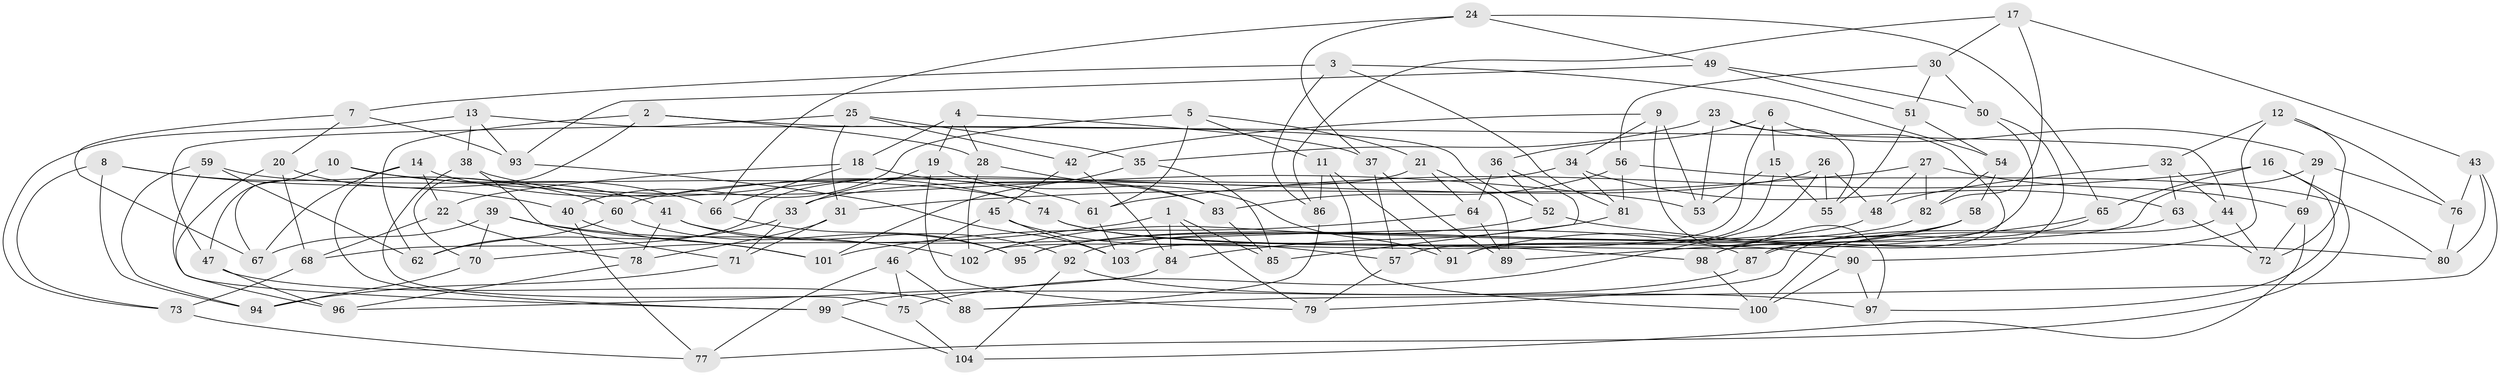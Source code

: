 // Generated by graph-tools (version 1.1) at 2025/16/03/09/25 04:16:30]
// undirected, 104 vertices, 208 edges
graph export_dot {
graph [start="1"]
  node [color=gray90,style=filled];
  1;
  2;
  3;
  4;
  5;
  6;
  7;
  8;
  9;
  10;
  11;
  12;
  13;
  14;
  15;
  16;
  17;
  18;
  19;
  20;
  21;
  22;
  23;
  24;
  25;
  26;
  27;
  28;
  29;
  30;
  31;
  32;
  33;
  34;
  35;
  36;
  37;
  38;
  39;
  40;
  41;
  42;
  43;
  44;
  45;
  46;
  47;
  48;
  49;
  50;
  51;
  52;
  53;
  54;
  55;
  56;
  57;
  58;
  59;
  60;
  61;
  62;
  63;
  64;
  65;
  66;
  67;
  68;
  69;
  70;
  71;
  72;
  73;
  74;
  75;
  76;
  77;
  78;
  79;
  80;
  81;
  82;
  83;
  84;
  85;
  86;
  87;
  88;
  89;
  90;
  91;
  92;
  93;
  94;
  95;
  96;
  97;
  98;
  99;
  100;
  101;
  102;
  103;
  104;
  1 -- 79;
  1 -- 85;
  1 -- 70;
  1 -- 84;
  2 -- 28;
  2 -- 62;
  2 -- 70;
  2 -- 44;
  3 -- 7;
  3 -- 81;
  3 -- 54;
  3 -- 86;
  4 -- 28;
  4 -- 18;
  4 -- 19;
  4 -- 37;
  5 -- 61;
  5 -- 40;
  5 -- 11;
  5 -- 21;
  6 -- 36;
  6 -- 102;
  6 -- 15;
  6 -- 98;
  7 -- 20;
  7 -- 93;
  7 -- 67;
  8 -- 94;
  8 -- 60;
  8 -- 73;
  8 -- 40;
  9 -- 97;
  9 -- 42;
  9 -- 53;
  9 -- 34;
  10 -- 67;
  10 -- 47;
  10 -- 66;
  10 -- 53;
  11 -- 91;
  11 -- 86;
  11 -- 100;
  12 -- 32;
  12 -- 76;
  12 -- 90;
  12 -- 72;
  13 -- 93;
  13 -- 38;
  13 -- 52;
  13 -- 73;
  14 -- 67;
  14 -- 74;
  14 -- 99;
  14 -- 22;
  15 -- 91;
  15 -- 55;
  15 -- 53;
  16 -- 61;
  16 -- 77;
  16 -- 65;
  16 -- 97;
  17 -- 86;
  17 -- 30;
  17 -- 82;
  17 -- 43;
  18 -- 22;
  18 -- 83;
  18 -- 66;
  19 -- 79;
  19 -- 91;
  19 -- 33;
  20 -- 96;
  20 -- 41;
  20 -- 68;
  21 -- 89;
  21 -- 68;
  21 -- 64;
  22 -- 68;
  22 -- 78;
  23 -- 53;
  23 -- 29;
  23 -- 35;
  23 -- 55;
  24 -- 65;
  24 -- 37;
  24 -- 49;
  24 -- 66;
  25 -- 42;
  25 -- 35;
  25 -- 47;
  25 -- 31;
  26 -- 33;
  26 -- 48;
  26 -- 55;
  26 -- 75;
  27 -- 82;
  27 -- 31;
  27 -- 69;
  27 -- 48;
  28 -- 83;
  28 -- 102;
  29 -- 76;
  29 -- 69;
  29 -- 57;
  30 -- 50;
  30 -- 51;
  30 -- 56;
  31 -- 71;
  31 -- 78;
  32 -- 63;
  32 -- 44;
  32 -- 48;
  33 -- 71;
  33 -- 62;
  34 -- 63;
  34 -- 60;
  34 -- 81;
  35 -- 85;
  35 -- 101;
  36 -- 52;
  36 -- 85;
  36 -- 64;
  37 -- 89;
  37 -- 57;
  38 -- 61;
  38 -- 71;
  38 -- 75;
  39 -- 67;
  39 -- 101;
  39 -- 102;
  39 -- 70;
  40 -- 77;
  40 -- 101;
  41 -- 87;
  41 -- 92;
  41 -- 78;
  42 -- 45;
  42 -- 84;
  43 -- 80;
  43 -- 88;
  43 -- 76;
  44 -- 100;
  44 -- 72;
  45 -- 103;
  45 -- 57;
  45 -- 46;
  46 -- 88;
  46 -- 77;
  46 -- 75;
  47 -- 88;
  47 -- 96;
  48 -- 95;
  49 -- 50;
  49 -- 93;
  49 -- 51;
  50 -- 103;
  50 -- 87;
  51 -- 54;
  51 -- 55;
  52 -- 102;
  52 -- 80;
  54 -- 58;
  54 -- 82;
  56 -- 83;
  56 -- 80;
  56 -- 81;
  57 -- 79;
  58 -- 95;
  58 -- 98;
  58 -- 91;
  59 -- 74;
  59 -- 99;
  59 -- 94;
  59 -- 62;
  60 -- 62;
  60 -- 95;
  61 -- 103;
  63 -- 79;
  63 -- 72;
  64 -- 89;
  64 -- 101;
  65 -- 87;
  65 -- 89;
  66 -- 95;
  68 -- 73;
  69 -- 72;
  69 -- 104;
  70 -- 94;
  71 -- 94;
  73 -- 77;
  74 -- 98;
  74 -- 90;
  75 -- 104;
  76 -- 80;
  78 -- 96;
  81 -- 84;
  82 -- 92;
  83 -- 85;
  84 -- 96;
  86 -- 88;
  87 -- 99;
  90 -- 97;
  90 -- 100;
  92 -- 104;
  92 -- 97;
  93 -- 103;
  98 -- 100;
  99 -- 104;
}

